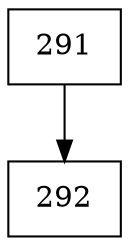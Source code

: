 digraph G {
  node [shape=record];
  node0 [label="{291}"];
  node0 -> node1;
  node1 [label="{292}"];
}
